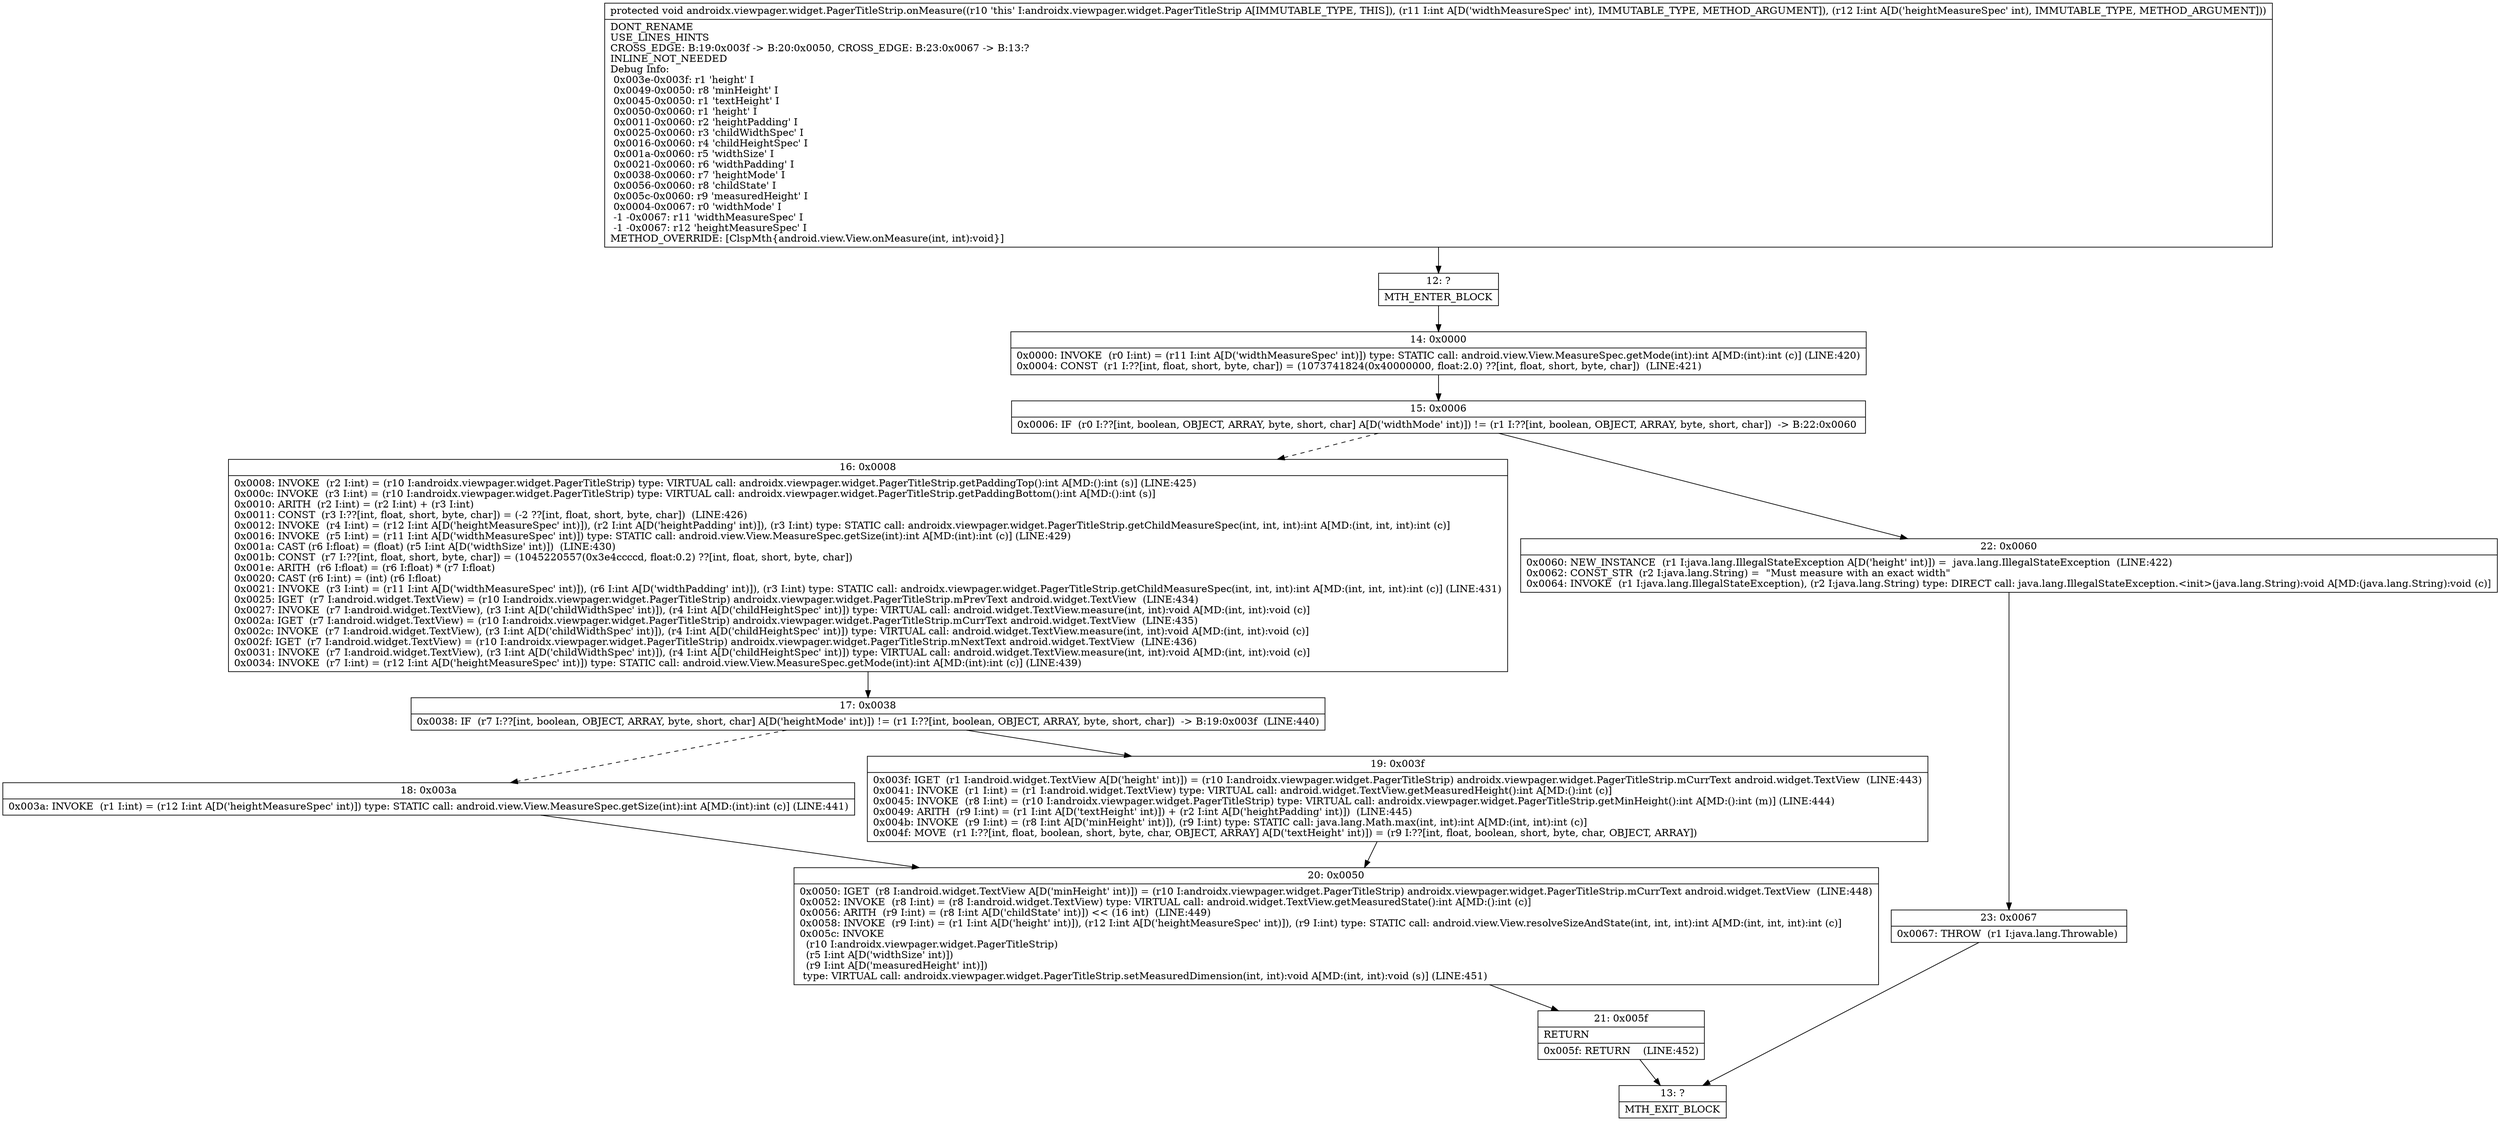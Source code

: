 digraph "CFG forandroidx.viewpager.widget.PagerTitleStrip.onMeasure(II)V" {
Node_12 [shape=record,label="{12\:\ ?|MTH_ENTER_BLOCK\l}"];
Node_14 [shape=record,label="{14\:\ 0x0000|0x0000: INVOKE  (r0 I:int) = (r11 I:int A[D('widthMeasureSpec' int)]) type: STATIC call: android.view.View.MeasureSpec.getMode(int):int A[MD:(int):int (c)] (LINE:420)\l0x0004: CONST  (r1 I:??[int, float, short, byte, char]) = (1073741824(0x40000000, float:2.0) ??[int, float, short, byte, char])  (LINE:421)\l}"];
Node_15 [shape=record,label="{15\:\ 0x0006|0x0006: IF  (r0 I:??[int, boolean, OBJECT, ARRAY, byte, short, char] A[D('widthMode' int)]) != (r1 I:??[int, boolean, OBJECT, ARRAY, byte, short, char])  \-\> B:22:0x0060 \l}"];
Node_16 [shape=record,label="{16\:\ 0x0008|0x0008: INVOKE  (r2 I:int) = (r10 I:androidx.viewpager.widget.PagerTitleStrip) type: VIRTUAL call: androidx.viewpager.widget.PagerTitleStrip.getPaddingTop():int A[MD:():int (s)] (LINE:425)\l0x000c: INVOKE  (r3 I:int) = (r10 I:androidx.viewpager.widget.PagerTitleStrip) type: VIRTUAL call: androidx.viewpager.widget.PagerTitleStrip.getPaddingBottom():int A[MD:():int (s)]\l0x0010: ARITH  (r2 I:int) = (r2 I:int) + (r3 I:int) \l0x0011: CONST  (r3 I:??[int, float, short, byte, char]) = (\-2 ??[int, float, short, byte, char])  (LINE:426)\l0x0012: INVOKE  (r4 I:int) = (r12 I:int A[D('heightMeasureSpec' int)]), (r2 I:int A[D('heightPadding' int)]), (r3 I:int) type: STATIC call: androidx.viewpager.widget.PagerTitleStrip.getChildMeasureSpec(int, int, int):int A[MD:(int, int, int):int (c)]\l0x0016: INVOKE  (r5 I:int) = (r11 I:int A[D('widthMeasureSpec' int)]) type: STATIC call: android.view.View.MeasureSpec.getSize(int):int A[MD:(int):int (c)] (LINE:429)\l0x001a: CAST (r6 I:float) = (float) (r5 I:int A[D('widthSize' int)])  (LINE:430)\l0x001b: CONST  (r7 I:??[int, float, short, byte, char]) = (1045220557(0x3e4ccccd, float:0.2) ??[int, float, short, byte, char]) \l0x001e: ARITH  (r6 I:float) = (r6 I:float) * (r7 I:float) \l0x0020: CAST (r6 I:int) = (int) (r6 I:float) \l0x0021: INVOKE  (r3 I:int) = (r11 I:int A[D('widthMeasureSpec' int)]), (r6 I:int A[D('widthPadding' int)]), (r3 I:int) type: STATIC call: androidx.viewpager.widget.PagerTitleStrip.getChildMeasureSpec(int, int, int):int A[MD:(int, int, int):int (c)] (LINE:431)\l0x0025: IGET  (r7 I:android.widget.TextView) = (r10 I:androidx.viewpager.widget.PagerTitleStrip) androidx.viewpager.widget.PagerTitleStrip.mPrevText android.widget.TextView  (LINE:434)\l0x0027: INVOKE  (r7 I:android.widget.TextView), (r3 I:int A[D('childWidthSpec' int)]), (r4 I:int A[D('childHeightSpec' int)]) type: VIRTUAL call: android.widget.TextView.measure(int, int):void A[MD:(int, int):void (c)]\l0x002a: IGET  (r7 I:android.widget.TextView) = (r10 I:androidx.viewpager.widget.PagerTitleStrip) androidx.viewpager.widget.PagerTitleStrip.mCurrText android.widget.TextView  (LINE:435)\l0x002c: INVOKE  (r7 I:android.widget.TextView), (r3 I:int A[D('childWidthSpec' int)]), (r4 I:int A[D('childHeightSpec' int)]) type: VIRTUAL call: android.widget.TextView.measure(int, int):void A[MD:(int, int):void (c)]\l0x002f: IGET  (r7 I:android.widget.TextView) = (r10 I:androidx.viewpager.widget.PagerTitleStrip) androidx.viewpager.widget.PagerTitleStrip.mNextText android.widget.TextView  (LINE:436)\l0x0031: INVOKE  (r7 I:android.widget.TextView), (r3 I:int A[D('childWidthSpec' int)]), (r4 I:int A[D('childHeightSpec' int)]) type: VIRTUAL call: android.widget.TextView.measure(int, int):void A[MD:(int, int):void (c)]\l0x0034: INVOKE  (r7 I:int) = (r12 I:int A[D('heightMeasureSpec' int)]) type: STATIC call: android.view.View.MeasureSpec.getMode(int):int A[MD:(int):int (c)] (LINE:439)\l}"];
Node_17 [shape=record,label="{17\:\ 0x0038|0x0038: IF  (r7 I:??[int, boolean, OBJECT, ARRAY, byte, short, char] A[D('heightMode' int)]) != (r1 I:??[int, boolean, OBJECT, ARRAY, byte, short, char])  \-\> B:19:0x003f  (LINE:440)\l}"];
Node_18 [shape=record,label="{18\:\ 0x003a|0x003a: INVOKE  (r1 I:int) = (r12 I:int A[D('heightMeasureSpec' int)]) type: STATIC call: android.view.View.MeasureSpec.getSize(int):int A[MD:(int):int (c)] (LINE:441)\l}"];
Node_20 [shape=record,label="{20\:\ 0x0050|0x0050: IGET  (r8 I:android.widget.TextView A[D('minHeight' int)]) = (r10 I:androidx.viewpager.widget.PagerTitleStrip) androidx.viewpager.widget.PagerTitleStrip.mCurrText android.widget.TextView  (LINE:448)\l0x0052: INVOKE  (r8 I:int) = (r8 I:android.widget.TextView) type: VIRTUAL call: android.widget.TextView.getMeasuredState():int A[MD:():int (c)]\l0x0056: ARITH  (r9 I:int) = (r8 I:int A[D('childState' int)]) \<\< (16 int)  (LINE:449)\l0x0058: INVOKE  (r9 I:int) = (r1 I:int A[D('height' int)]), (r12 I:int A[D('heightMeasureSpec' int)]), (r9 I:int) type: STATIC call: android.view.View.resolveSizeAndState(int, int, int):int A[MD:(int, int, int):int (c)]\l0x005c: INVOKE  \l  (r10 I:androidx.viewpager.widget.PagerTitleStrip)\l  (r5 I:int A[D('widthSize' int)])\l  (r9 I:int A[D('measuredHeight' int)])\l type: VIRTUAL call: androidx.viewpager.widget.PagerTitleStrip.setMeasuredDimension(int, int):void A[MD:(int, int):void (s)] (LINE:451)\l}"];
Node_21 [shape=record,label="{21\:\ 0x005f|RETURN\l|0x005f: RETURN    (LINE:452)\l}"];
Node_13 [shape=record,label="{13\:\ ?|MTH_EXIT_BLOCK\l}"];
Node_19 [shape=record,label="{19\:\ 0x003f|0x003f: IGET  (r1 I:android.widget.TextView A[D('height' int)]) = (r10 I:androidx.viewpager.widget.PagerTitleStrip) androidx.viewpager.widget.PagerTitleStrip.mCurrText android.widget.TextView  (LINE:443)\l0x0041: INVOKE  (r1 I:int) = (r1 I:android.widget.TextView) type: VIRTUAL call: android.widget.TextView.getMeasuredHeight():int A[MD:():int (c)]\l0x0045: INVOKE  (r8 I:int) = (r10 I:androidx.viewpager.widget.PagerTitleStrip) type: VIRTUAL call: androidx.viewpager.widget.PagerTitleStrip.getMinHeight():int A[MD:():int (m)] (LINE:444)\l0x0049: ARITH  (r9 I:int) = (r1 I:int A[D('textHeight' int)]) + (r2 I:int A[D('heightPadding' int)])  (LINE:445)\l0x004b: INVOKE  (r9 I:int) = (r8 I:int A[D('minHeight' int)]), (r9 I:int) type: STATIC call: java.lang.Math.max(int, int):int A[MD:(int, int):int (c)]\l0x004f: MOVE  (r1 I:??[int, float, boolean, short, byte, char, OBJECT, ARRAY] A[D('textHeight' int)]) = (r9 I:??[int, float, boolean, short, byte, char, OBJECT, ARRAY]) \l}"];
Node_22 [shape=record,label="{22\:\ 0x0060|0x0060: NEW_INSTANCE  (r1 I:java.lang.IllegalStateException A[D('height' int)]) =  java.lang.IllegalStateException  (LINE:422)\l0x0062: CONST_STR  (r2 I:java.lang.String) =  \"Must measure with an exact width\" \l0x0064: INVOKE  (r1 I:java.lang.IllegalStateException), (r2 I:java.lang.String) type: DIRECT call: java.lang.IllegalStateException.\<init\>(java.lang.String):void A[MD:(java.lang.String):void (c)]\l}"];
Node_23 [shape=record,label="{23\:\ 0x0067|0x0067: THROW  (r1 I:java.lang.Throwable) \l}"];
MethodNode[shape=record,label="{protected void androidx.viewpager.widget.PagerTitleStrip.onMeasure((r10 'this' I:androidx.viewpager.widget.PagerTitleStrip A[IMMUTABLE_TYPE, THIS]), (r11 I:int A[D('widthMeasureSpec' int), IMMUTABLE_TYPE, METHOD_ARGUMENT]), (r12 I:int A[D('heightMeasureSpec' int), IMMUTABLE_TYPE, METHOD_ARGUMENT]))  | DONT_RENAME\lUSE_LINES_HINTS\lCROSS_EDGE: B:19:0x003f \-\> B:20:0x0050, CROSS_EDGE: B:23:0x0067 \-\> B:13:?\lINLINE_NOT_NEEDED\lDebug Info:\l  0x003e\-0x003f: r1 'height' I\l  0x0049\-0x0050: r8 'minHeight' I\l  0x0045\-0x0050: r1 'textHeight' I\l  0x0050\-0x0060: r1 'height' I\l  0x0011\-0x0060: r2 'heightPadding' I\l  0x0025\-0x0060: r3 'childWidthSpec' I\l  0x0016\-0x0060: r4 'childHeightSpec' I\l  0x001a\-0x0060: r5 'widthSize' I\l  0x0021\-0x0060: r6 'widthPadding' I\l  0x0038\-0x0060: r7 'heightMode' I\l  0x0056\-0x0060: r8 'childState' I\l  0x005c\-0x0060: r9 'measuredHeight' I\l  0x0004\-0x0067: r0 'widthMode' I\l  \-1 \-0x0067: r11 'widthMeasureSpec' I\l  \-1 \-0x0067: r12 'heightMeasureSpec' I\lMETHOD_OVERRIDE: [ClspMth\{android.view.View.onMeasure(int, int):void\}]\l}"];
MethodNode -> Node_12;Node_12 -> Node_14;
Node_14 -> Node_15;
Node_15 -> Node_16[style=dashed];
Node_15 -> Node_22;
Node_16 -> Node_17;
Node_17 -> Node_18[style=dashed];
Node_17 -> Node_19;
Node_18 -> Node_20;
Node_20 -> Node_21;
Node_21 -> Node_13;
Node_19 -> Node_20;
Node_22 -> Node_23;
Node_23 -> Node_13;
}

